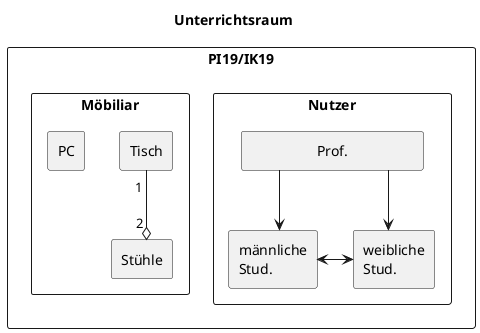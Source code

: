 @startuml unterrichtsraum

title Unterrichtsraum

skinparam Linetype ortho

rectangle "PI19/IK19"{
	rectangle Nutzer as N{
		rectangle "                  Prof.                  " as P
		rectangle "männliche\nStud." as M
		rectangle "weibliche\nStud." as W
		P -down-> W
		P -down-> M
		M <-right-> W
	}
	rectangle Möbiliar as X{
		rectangle "Stühle" as S
		rectangle "Tisch" as T
		rectangle "PC" as PC
		S "2 " o-up- "1 " T 
	}
}

@enduml